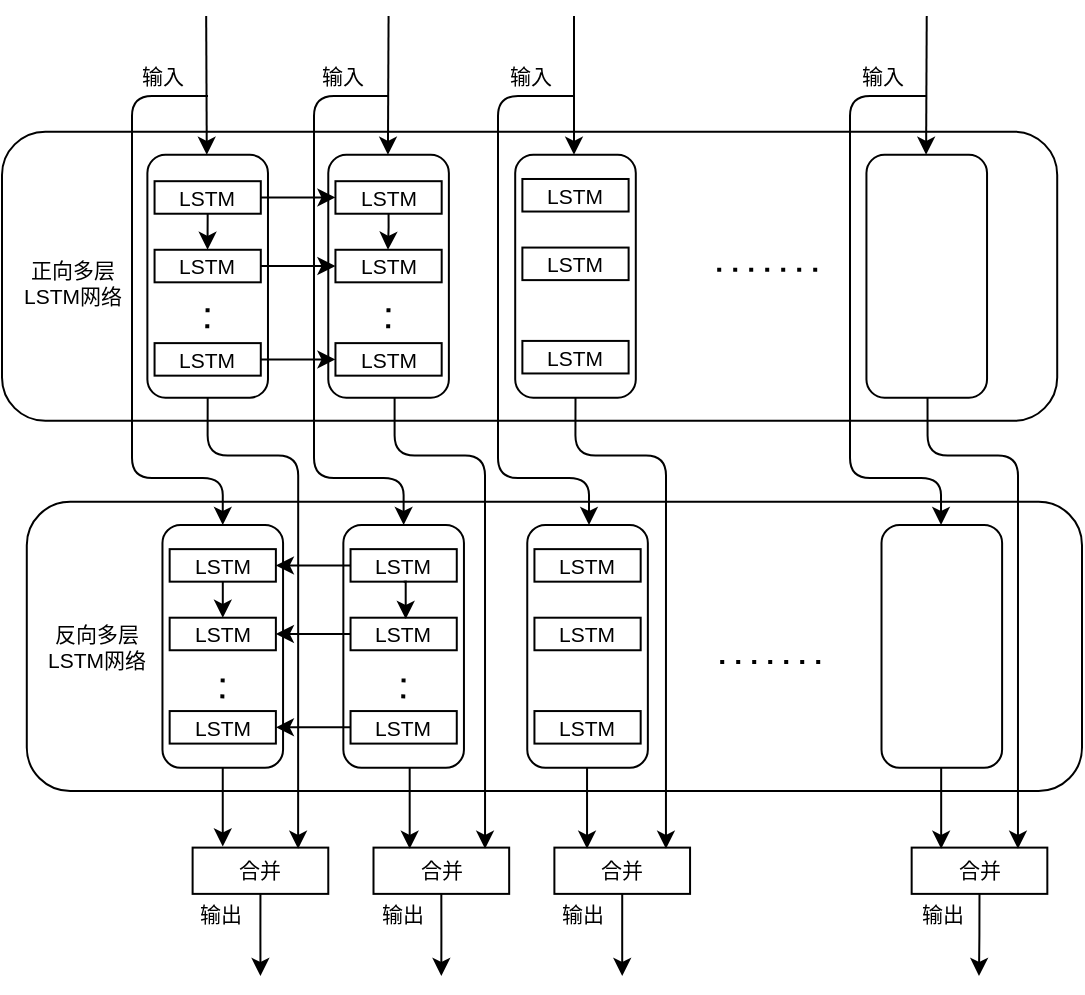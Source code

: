 <mxfile version="14.4.4" type="github">
  <diagram id="JIANmT2nnOIBF4YDTT5s" name="第 1 页">
    <mxGraphModel dx="677" dy="382" grid="1" gridSize="10" guides="1" tooltips="1" connect="1" arrows="1" fold="1" page="1" pageScale="1" pageWidth="827" pageHeight="1169" math="0" shadow="0">
      <root>
        <mxCell id="0" />
        <mxCell id="1" parent="0" />
        <mxCell id="ffXGzlUsW7iirdP9C00W-28" value="" style="rounded=1;whiteSpace=wrap;html=1;fillColor=none;container=0;fontSize=10.5;" vertex="1" parent="1">
          <mxGeometry x="120" y="387.828" width="527.607" height="144.578" as="geometry" />
        </mxCell>
        <mxCell id="ffXGzlUsW7iirdP9C00W-2" value="" style="rounded=1;whiteSpace=wrap;html=1;container=0;fontSize=10.5;" vertex="1" parent="1">
          <mxGeometry x="192.691" y="399.398" width="60.298" height="121.446" as="geometry" />
        </mxCell>
        <mxCell id="ffXGzlUsW7iirdP9C00W-5" value="" style="endArrow=none;dashed=1;html=1;dashPattern=1 3;strokeWidth=2;fontSize=10.5;" edge="1" parent="1">
          <mxGeometry x="132.393" y="330" width="44.262" height="40.678" as="geometry">
            <mxPoint x="222.622" y="486.145" as="sourcePoint" />
            <mxPoint x="222.84" y="474.578" as="targetPoint" />
          </mxGeometry>
        </mxCell>
        <mxCell id="ffXGzlUsW7iirdP9C00W-7" value="" style="rounded=1;whiteSpace=wrap;html=1;container=0;fontSize=10.5;" vertex="1" parent="1">
          <mxGeometry x="283.138" y="399.398" width="60.298" height="121.446" as="geometry" />
        </mxCell>
        <mxCell id="ffXGzlUsW7iirdP9C00W-12" value="" style="endArrow=none;dashed=1;html=1;dashPattern=1 3;strokeWidth=2;fontSize=10.5;" edge="1" parent="1">
          <mxGeometry x="132.393" y="330" width="44.262" height="40.678" as="geometry">
            <mxPoint x="313.069" y="486.145" as="sourcePoint" />
            <mxPoint x="313.287" y="474.578" as="targetPoint" />
          </mxGeometry>
        </mxCell>
        <mxCell id="ffXGzlUsW7iirdP9C00W-22" value="" style="rounded=1;whiteSpace=wrap;html=1;container=0;fontSize=10.5;" vertex="1" parent="1">
          <mxGeometry x="376.6" y="399.398" width="60.298" height="121.446" as="geometry" />
        </mxCell>
        <mxCell id="ffXGzlUsW7iirdP9C00W-23" value="" style="rounded=1;whiteSpace=wrap;html=1;container=0;fontSize=10.5;" vertex="1" parent="1">
          <mxGeometry x="552.218" y="399.398" width="60.298" height="121.446" as="geometry" />
        </mxCell>
        <mxCell id="ffXGzlUsW7iirdP9C00W-24" value="" style="endArrow=classic;html=1;entryX=0.5;entryY=0;entryDx=0;entryDy=0;edgeStyle=orthogonalEdgeStyle;fontSize=10.5;" edge="1" parent="1" target="ffXGzlUsW7iirdP9C00W-30">
          <mxGeometry x="132.393" y="330" width="44.262" height="40.678" as="geometry">
            <mxPoint x="223" y="370" as="sourcePoint" />
            <mxPoint x="479.106" y="457.229" as="targetPoint" />
            <Array as="points">
              <mxPoint x="223" y="370" />
              <mxPoint x="185" y="370" />
              <mxPoint x="185" y="561" />
              <mxPoint x="230" y="561" />
            </Array>
          </mxGeometry>
        </mxCell>
        <mxCell id="ffXGzlUsW7iirdP9C00W-25" value="" style="endArrow=classic;html=1;entryX=0.5;entryY=0;entryDx=0;entryDy=0;fontSize=10.5;" edge="1" parent="1">
          <mxGeometry x="132.393" y="330" width="44.262" height="40.678" as="geometry">
            <mxPoint x="313.287" y="330" as="sourcePoint" />
            <mxPoint x="312.971" y="399.398" as="targetPoint" />
          </mxGeometry>
        </mxCell>
        <mxCell id="ffXGzlUsW7iirdP9C00W-26" value="" style="endArrow=classic;html=1;entryX=0.5;entryY=0;entryDx=0;entryDy=0;fontSize=10.5;" edge="1" parent="1">
          <mxGeometry x="132.393" y="330" width="44.262" height="40.678" as="geometry">
            <mxPoint x="405.995" y="330" as="sourcePoint" />
            <mxPoint x="405.995" y="399.398" as="targetPoint" />
          </mxGeometry>
        </mxCell>
        <mxCell id="ffXGzlUsW7iirdP9C00W-27" value="" style="endArrow=classic;html=1;entryX=0.5;entryY=0;entryDx=0;entryDy=0;fontSize=10.5;" edge="1" parent="1">
          <mxGeometry x="132.393" y="330" width="44.262" height="40.678" as="geometry">
            <mxPoint x="582.366" y="330" as="sourcePoint" />
            <mxPoint x="582.05" y="399.398" as="targetPoint" />
          </mxGeometry>
        </mxCell>
        <mxCell id="ffXGzlUsW7iirdP9C00W-29" value="" style="rounded=1;whiteSpace=wrap;html=1;fillColor=none;container=0;fontSize=10.5;" vertex="1" parent="1">
          <mxGeometry x="132.393" y="572.892" width="527.607" height="144.578" as="geometry" />
        </mxCell>
        <mxCell id="ffXGzlUsW7iirdP9C00W-30" value="" style="rounded=1;whiteSpace=wrap;html=1;container=0;fontSize=10.5;" vertex="1" parent="1">
          <mxGeometry x="200.229" y="584.458" width="60.298" height="121.446" as="geometry" />
        </mxCell>
        <mxCell id="ffXGzlUsW7iirdP9C00W-31" value="" style="edgeStyle=orthogonalEdgeStyle;rounded=0;orthogonalLoop=1;jettySize=auto;html=1;fontSize=10.5;entryX=0.5;entryY=0;entryDx=0;entryDy=0;" edge="1" parent="1" source="ffXGzlUsW7iirdP9C00W-111" target="ffXGzlUsW7iirdP9C00W-110">
          <mxGeometry x="136.103" y="330.13" as="geometry">
            <mxPoint x="229.195" y="614.869" as="sourcePoint" />
            <mxPoint x="229.195" y="630.853" as="targetPoint" />
            <Array as="points">
              <mxPoint x="230" y="631" />
            </Array>
          </mxGeometry>
        </mxCell>
        <mxCell id="ffXGzlUsW7iirdP9C00W-35" value="" style="endArrow=none;dashed=1;html=1;dashPattern=1 3;strokeWidth=2;fontSize=10.5;" edge="1" parent="1">
          <mxGeometry x="132.393" y="330" width="44.262" height="40.678" as="geometry">
            <mxPoint x="230.159" y="671.205" as="sourcePoint" />
            <mxPoint x="230.378" y="659.639" as="targetPoint" />
          </mxGeometry>
        </mxCell>
        <mxCell id="ffXGzlUsW7iirdP9C00W-36" value="" style="rounded=1;whiteSpace=wrap;html=1;container=0;fontSize=10.5;" vertex="1" parent="1">
          <mxGeometry x="290.675" y="584.458" width="60.298" height="121.446" as="geometry" />
        </mxCell>
        <mxCell id="ffXGzlUsW7iirdP9C00W-41" value="" style="endArrow=none;dashed=1;html=1;dashPattern=1 3;strokeWidth=2;fontSize=10.5;" edge="1" parent="1">
          <mxGeometry x="132.393" y="330" width="44.262" height="40.678" as="geometry">
            <mxPoint x="320.606" y="671.205" as="sourcePoint" />
            <mxPoint x="320.824" y="659.639" as="targetPoint" />
          </mxGeometry>
        </mxCell>
        <mxCell id="ffXGzlUsW7iirdP9C00W-45" value="" style="rounded=1;whiteSpace=wrap;html=1;container=0;fontSize=10.5;" vertex="1" parent="1">
          <mxGeometry x="382.63" y="584.458" width="60.298" height="121.446" as="geometry" />
        </mxCell>
        <mxCell id="ffXGzlUsW7iirdP9C00W-46" value="" style="rounded=1;whiteSpace=wrap;html=1;container=0;fontSize=10.5;" vertex="1" parent="1">
          <mxGeometry x="559.755" y="584.458" width="60.298" height="121.446" as="geometry" />
        </mxCell>
        <mxCell id="ffXGzlUsW7iirdP9C00W-54" value="" style="endArrow=classic;html=1;entryX=0.5;entryY=0;entryDx=0;entryDy=0;fontSize=10.5;" edge="1" parent="1">
          <mxGeometry x="132.393" y="330" width="44.262" height="40.678" as="geometry">
            <mxPoint x="222.087" y="330" as="sourcePoint" />
            <mxPoint x="222.396" y="399.398" as="targetPoint" />
          </mxGeometry>
        </mxCell>
        <mxCell id="ffXGzlUsW7iirdP9C00W-55" value="" style="endArrow=classic;html=1;exitX=0.5;exitY=1;exitDx=0;exitDy=0;fontSize=10.5;" edge="1" parent="1" source="ffXGzlUsW7iirdP9C00W-30">
          <mxGeometry x="132.393" y="330" width="44.262" height="40.678" as="geometry">
            <mxPoint x="531.867" y="642.289" as="sourcePoint" />
            <mxPoint x="230.378" y="745.229" as="targetPoint" />
          </mxGeometry>
        </mxCell>
        <mxCell id="ffXGzlUsW7iirdP9C00W-57" value="" style="endArrow=classic;html=1;exitX=0.5;exitY=1;exitDx=0;exitDy=0;edgeStyle=orthogonalEdgeStyle;fontSize=10.5;" edge="1" parent="1" source="ffXGzlUsW7iirdP9C00W-2">
          <mxGeometry x="132.393" y="330" width="44.262" height="40.678" as="geometry">
            <mxPoint x="531.867" y="642.289" as="sourcePoint" />
            <mxPoint x="268.064" y="746.386" as="targetPoint" />
            <Array as="points">
              <mxPoint x="222.84" y="549.759" />
              <mxPoint x="268.064" y="549.759" />
            </Array>
          </mxGeometry>
        </mxCell>
        <mxCell id="ffXGzlUsW7iirdP9C00W-78" style="edgeStyle=orthogonalEdgeStyle;rounded=0;orthogonalLoop=1;jettySize=auto;html=1;exitX=0.5;exitY=1;exitDx=0;exitDy=0;fontSize=10.5;" edge="1" parent="1" source="ffXGzlUsW7iirdP9C00W-58">
          <mxGeometry x="132.393" y="330" as="geometry">
            <mxPoint x="249.221" y="810" as="targetPoint" />
          </mxGeometry>
        </mxCell>
        <mxCell id="ffXGzlUsW7iirdP9C00W-58" value="合并" style="rounded=0;whiteSpace=wrap;html=1;fillColor=none;container=0;fontSize=10.5;" vertex="1" parent="1">
          <mxGeometry x="215.303" y="745.807" width="67.835" height="23.133" as="geometry" />
        </mxCell>
        <mxCell id="ffXGzlUsW7iirdP9C00W-59" value="" style="endArrow=classic;html=1;entryX=0.5;entryY=0;entryDx=0;entryDy=0;edgeStyle=orthogonalEdgeStyle;fontSize=10.5;" edge="1" parent="1">
          <mxGeometry x="132.393" y="330" width="44.262" height="40.678" as="geometry">
            <mxPoint x="313" y="370" as="sourcePoint" />
            <mxPoint x="320.824" y="584.458" as="targetPoint" />
            <Array as="points">
              <mxPoint x="313" y="370" />
              <mxPoint x="276" y="370" />
              <mxPoint x="276" y="561" />
              <mxPoint x="321" y="561" />
            </Array>
          </mxGeometry>
        </mxCell>
        <mxCell id="ffXGzlUsW7iirdP9C00W-62" value="" style="endArrow=classic;html=1;entryX=0.25;entryY=0;entryDx=0;entryDy=0;fontSize=10.5;" edge="1" parent="1">
          <mxGeometry x="132.393" y="330" width="44.262" height="40.678" as="geometry">
            <mxPoint x="323.839" y="705.904" as="sourcePoint" />
            <mxPoint x="323.839" y="746.386" as="targetPoint" />
          </mxGeometry>
        </mxCell>
        <mxCell id="ffXGzlUsW7iirdP9C00W-63" value="" style="endArrow=classic;html=1;exitX=0.5;exitY=1;exitDx=0;exitDy=0;edgeStyle=orthogonalEdgeStyle;fontSize=10.5;" edge="1" parent="1">
          <mxGeometry x="132.393" y="330" width="44.262" height="40.678" as="geometry">
            <mxPoint x="316.302" y="520.843" as="sourcePoint" />
            <mxPoint x="361.525" y="746.386" as="targetPoint" />
            <Array as="points">
              <mxPoint x="316.302" y="549.759" />
              <mxPoint x="361.525" y="549.759" />
            </Array>
          </mxGeometry>
        </mxCell>
        <mxCell id="ffXGzlUsW7iirdP9C00W-79" style="edgeStyle=orthogonalEdgeStyle;rounded=0;orthogonalLoop=1;jettySize=auto;html=1;exitX=0.5;exitY=1;exitDx=0;exitDy=0;fontSize=10.5;" edge="1" parent="1" source="ffXGzlUsW7iirdP9C00W-64">
          <mxGeometry x="132.393" y="330" as="geometry">
            <mxPoint x="339.667" y="810" as="targetPoint" />
          </mxGeometry>
        </mxCell>
        <mxCell id="ffXGzlUsW7iirdP9C00W-64" value="合并" style="rounded=0;whiteSpace=wrap;html=1;fillColor=none;container=0;fontSize=10.5;" vertex="1" parent="1">
          <mxGeometry x="305.75" y="745.807" width="67.835" height="23.133" as="geometry" />
        </mxCell>
        <mxCell id="ffXGzlUsW7iirdP9C00W-65" value="" style="endArrow=classic;html=1;entryX=0.5;entryY=0;entryDx=0;entryDy=0;edgeStyle=orthogonalEdgeStyle;fontSize=10.5;" edge="1" parent="1">
          <mxGeometry x="132.393" y="330" width="44.262" height="40.678" as="geometry">
            <mxPoint x="406" y="370" as="sourcePoint" />
            <mxPoint x="413.51" y="584.458" as="targetPoint" />
            <Array as="points">
              <mxPoint x="406" y="370" />
              <mxPoint x="368" y="370" />
              <mxPoint x="368" y="561" />
              <mxPoint x="414" y="561" />
            </Array>
          </mxGeometry>
        </mxCell>
        <mxCell id="ffXGzlUsW7iirdP9C00W-67" value="" style="endArrow=classic;html=1;exitX=0.5;exitY=1;exitDx=0;exitDy=0;edgeStyle=orthogonalEdgeStyle;fontSize=10.5;" edge="1" parent="1">
          <mxGeometry x="132.393" y="330" width="44.262" height="40.678" as="geometry">
            <mxPoint x="406.749" y="520.843" as="sourcePoint" />
            <mxPoint x="451.972" y="746.386" as="targetPoint" />
            <Array as="points">
              <mxPoint x="406.749" y="549.759" />
              <mxPoint x="451.972" y="549.759" />
            </Array>
          </mxGeometry>
        </mxCell>
        <mxCell id="ffXGzlUsW7iirdP9C00W-68" value="" style="endArrow=classic;html=1;entryX=0.25;entryY=0;entryDx=0;entryDy=0;fontSize=10.5;" edge="1" parent="1">
          <mxGeometry x="132.393" y="330" width="44.262" height="40.678" as="geometry">
            <mxPoint x="412.522" y="705.904" as="sourcePoint" />
            <mxPoint x="412.522" y="746.386" as="targetPoint" />
          </mxGeometry>
        </mxCell>
        <mxCell id="ffXGzlUsW7iirdP9C00W-80" style="edgeStyle=orthogonalEdgeStyle;rounded=0;orthogonalLoop=1;jettySize=auto;html=1;exitX=0.5;exitY=1;exitDx=0;exitDy=0;fontSize=10.5;" edge="1" parent="1" source="ffXGzlUsW7iirdP9C00W-69">
          <mxGeometry x="132.393" y="330" as="geometry">
            <mxPoint x="430.114" y="810" as="targetPoint" />
          </mxGeometry>
        </mxCell>
        <mxCell id="ffXGzlUsW7iirdP9C00W-69" value="合并" style="rounded=0;whiteSpace=wrap;html=1;fillColor=none;container=0;fontSize=10.5;" vertex="1" parent="1">
          <mxGeometry x="396.197" y="745.807" width="67.835" height="23.133" as="geometry" />
        </mxCell>
        <mxCell id="ffXGzlUsW7iirdP9C00W-70" value="" style="endArrow=classic;html=1;entryX=0.5;entryY=0;entryDx=0;entryDy=0;edgeStyle=orthogonalEdgeStyle;fontSize=10.5;" edge="1" parent="1">
          <mxGeometry x="132.393" y="330" width="44.262" height="40.678" as="geometry">
            <mxPoint x="582" y="370" as="sourcePoint" />
            <mxPoint x="589.519" y="584.458" as="targetPoint" />
            <Array as="points">
              <mxPoint x="582" y="370" />
              <mxPoint x="544" y="370" />
              <mxPoint x="544" y="561" />
              <mxPoint x="590" y="561" />
            </Array>
          </mxGeometry>
        </mxCell>
        <mxCell id="ffXGzlUsW7iirdP9C00W-71" value="" style="endArrow=classic;html=1;exitX=0.5;exitY=1;exitDx=0;exitDy=0;edgeStyle=orthogonalEdgeStyle;fontSize=10.5;" edge="1" parent="1">
          <mxGeometry x="132.393" y="330" width="44.262" height="40.678" as="geometry">
            <mxPoint x="582.758" y="520.843" as="sourcePoint" />
            <mxPoint x="627.982" y="746.386" as="targetPoint" />
            <Array as="points">
              <mxPoint x="582.758" y="549.759" />
              <mxPoint x="627.982" y="549.759" />
            </Array>
          </mxGeometry>
        </mxCell>
        <mxCell id="ffXGzlUsW7iirdP9C00W-72" value="" style="endArrow=classic;html=1;entryX=0.25;entryY=0;entryDx=0;entryDy=0;fontSize=10.5;" edge="1" parent="1">
          <mxGeometry x="132.393" y="330" width="44.262" height="40.678" as="geometry">
            <mxPoint x="589.587" y="705.904" as="sourcePoint" />
            <mxPoint x="589.587" y="746.386" as="targetPoint" />
          </mxGeometry>
        </mxCell>
        <mxCell id="ffXGzlUsW7iirdP9C00W-81" style="edgeStyle=orthogonalEdgeStyle;rounded=0;orthogonalLoop=1;jettySize=auto;html=1;exitX=0.5;exitY=1;exitDx=0;exitDy=0;fontSize=10.5;" edge="1" parent="1" source="ffXGzlUsW7iirdP9C00W-73">
          <mxGeometry x="132.393" y="330" as="geometry">
            <mxPoint x="608.496" y="810" as="targetPoint" />
          </mxGeometry>
        </mxCell>
        <mxCell id="ffXGzlUsW7iirdP9C00W-73" value="合并" style="rounded=0;whiteSpace=wrap;html=1;fillColor=none;container=0;fontSize=10.5;" vertex="1" parent="1">
          <mxGeometry x="574.829" y="745.807" width="67.835" height="23.133" as="geometry" />
        </mxCell>
        <mxCell id="ffXGzlUsW7iirdP9C00W-83" value="" style="endArrow=none;dashed=1;html=1;dashPattern=1 3;strokeWidth=2;fontSize=10.5;" edge="1" parent="1">
          <mxGeometry x="132.393" y="330" width="44.262" height="40.678" as="geometry">
            <mxPoint x="479.106" y="653.028" as="sourcePoint" />
            <mxPoint x="531.867" y="653.028" as="targetPoint" />
          </mxGeometry>
        </mxCell>
        <mxCell id="ffXGzlUsW7iirdP9C00W-84" value="" style="endArrow=none;dashed=1;html=1;dashPattern=1 3;strokeWidth=2;fontSize=10.5;" edge="1" parent="1">
          <mxGeometry x="132.393" y="330" width="44.262" height="40.678" as="geometry">
            <mxPoint x="477.599" y="456.818" as="sourcePoint" />
            <mxPoint x="530.36" y="456.818" as="targetPoint" />
          </mxGeometry>
        </mxCell>
        <mxCell id="ffXGzlUsW7iirdP9C00W-85" value="正向多层&lt;br style=&quot;font-size: 10.5px;&quot;&gt;LSTM网络" style="text;html=1;align=center;verticalAlign=middle;resizable=0;points=[];autosize=1;container=0;fontSize=10.5;" vertex="1" parent="1">
          <mxGeometry x="120" y="447.92" width="70" height="30" as="geometry" />
        </mxCell>
        <mxCell id="ffXGzlUsW7iirdP9C00W-86" value="反向多层&lt;br style=&quot;font-size: 10.5px;&quot;&gt;LSTM网络" style="text;html=1;align=center;verticalAlign=middle;resizable=0;points=[];autosize=1;container=0;fontSize=10.5;" vertex="1" parent="1">
          <mxGeometry x="132.391" y="630.183" width="70" height="30" as="geometry" />
        </mxCell>
        <mxCell id="ffXGzlUsW7iirdP9C00W-91" value="输入" style="text;html=1;align=center;verticalAlign=middle;resizable=0;points=[];autosize=1;container=0;fontSize=10.5;" vertex="1" parent="1">
          <mxGeometry x="179.821" y="349.999" width="40" height="20" as="geometry" />
        </mxCell>
        <mxCell id="ffXGzlUsW7iirdP9C00W-93" value="输入" style="text;html=1;align=center;verticalAlign=middle;resizable=0;points=[];autosize=1;container=0;fontSize=10.5;" vertex="1" parent="1">
          <mxGeometry x="270.268" y="349.999" width="40" height="20" as="geometry" />
        </mxCell>
        <mxCell id="ffXGzlUsW7iirdP9C00W-94" value="输入" style="text;html=1;align=center;verticalAlign=middle;resizable=0;points=[];autosize=1;container=0;fontSize=10.5;" vertex="1" parent="1">
          <mxGeometry x="363.8" y="349.999" width="40" height="20" as="geometry" />
        </mxCell>
        <mxCell id="ffXGzlUsW7iirdP9C00W-95" value="输入" style="text;html=1;align=center;verticalAlign=middle;resizable=0;points=[];autosize=1;container=0;fontSize=10.5;" vertex="1" parent="1">
          <mxGeometry x="539.998" y="349.999" width="40" height="20" as="geometry" />
        </mxCell>
        <mxCell id="ffXGzlUsW7iirdP9C00W-96" value="输出" style="text;html=1;align=center;verticalAlign=middle;resizable=0;points=[];autosize=1;container=0;fontSize=10.5;" vertex="1" parent="1">
          <mxGeometry x="209.395" y="768.944" width="40" height="20" as="geometry" />
        </mxCell>
        <mxCell id="ffXGzlUsW7iirdP9C00W-97" value="输出" style="text;html=1;align=center;verticalAlign=middle;resizable=0;points=[];autosize=1;container=0;fontSize=10.5;" vertex="1" parent="1">
          <mxGeometry x="299.842" y="768.944" width="40" height="20" as="geometry" />
        </mxCell>
        <mxCell id="ffXGzlUsW7iirdP9C00W-98" value="输出" style="text;html=1;align=center;verticalAlign=middle;resizable=0;points=[];autosize=1;container=0;fontSize=10.5;" vertex="1" parent="1">
          <mxGeometry x="389.775" y="769.004" width="40" height="20" as="geometry" />
        </mxCell>
        <mxCell id="ffXGzlUsW7iirdP9C00W-99" value="输出" style="text;html=1;align=center;verticalAlign=middle;resizable=0;points=[];autosize=1;container=0;fontSize=10.5;" vertex="1" parent="1">
          <mxGeometry x="569.904" y="769.004" width="40" height="20" as="geometry" />
        </mxCell>
        <mxCell id="ffXGzlUsW7iirdP9C00W-101" value="LSTM" style="rounded=0;whiteSpace=wrap;html=1;fillColor=none;container=0;fontSize=10.5;" vertex="1" parent="1">
          <mxGeometry x="196.282" y="412.593" width="53.115" height="16.271" as="geometry" />
        </mxCell>
        <mxCell id="ffXGzlUsW7iirdP9C00W-102" value="LSTM" style="rounded=0;whiteSpace=wrap;html=1;fillColor=none;container=0;fontSize=10.5;" vertex="1" parent="1">
          <mxGeometry x="196.282" y="493.558" width="53.115" height="16.271" as="geometry" />
        </mxCell>
        <mxCell id="ffXGzlUsW7iirdP9C00W-103" value="LSTM" style="rounded=0;whiteSpace=wrap;html=1;fillColor=none;container=0;fontSize=10.5;" vertex="1" parent="1">
          <mxGeometry x="196.282" y="446.884" width="53.115" height="16.271" as="geometry" />
        </mxCell>
        <mxCell id="ffXGzlUsW7iirdP9C00W-105" style="edgeStyle=orthogonalEdgeStyle;rounded=0;orthogonalLoop=1;jettySize=auto;html=1;exitX=0.5;exitY=1;exitDx=0;exitDy=0;fontSize=10.5;" edge="1" parent="1" source="ffXGzlUsW7iirdP9C00W-101" target="ffXGzlUsW7iirdP9C00W-103">
          <mxGeometry x="132.393" y="330" as="geometry">
            <Array as="points">
              <mxPoint x="223" y="438" />
              <mxPoint x="223" y="438" />
            </Array>
          </mxGeometry>
        </mxCell>
        <mxCell id="ffXGzlUsW7iirdP9C00W-107" value="LSTM" style="rounded=0;whiteSpace=wrap;html=1;fillColor=none;container=0;fontSize=10.5;" vertex="1" parent="1">
          <mxGeometry x="286.727" y="446.884" width="53.115" height="16.271" as="geometry" />
        </mxCell>
        <mxCell id="ffXGzlUsW7iirdP9C00W-14" value="" style="edgeStyle=orthogonalEdgeStyle;rounded=0;orthogonalLoop=1;jettySize=auto;html=1;exitX=1;exitY=0.5;exitDx=0;exitDy=0;entryX=0;entryY=0.5;entryDx=0;entryDy=0;fontSize=10.5;" edge="1" parent="1" source="ffXGzlUsW7iirdP9C00W-103" target="ffXGzlUsW7iirdP9C00W-107">
          <mxGeometry x="132.393" y="330" as="geometry">
            <mxPoint x="228.129" y="455.02" as="sourcePoint" />
            <mxPoint x="298.213" y="455.02" as="targetPoint" />
          </mxGeometry>
        </mxCell>
        <mxCell id="ffXGzlUsW7iirdP9C00W-108" value="LSTM" style="rounded=0;whiteSpace=wrap;html=1;fillColor=none;container=0;fontSize=10.5;" vertex="1" parent="1">
          <mxGeometry x="286.727" y="412.593" width="53.115" height="16.271" as="geometry" />
        </mxCell>
        <mxCell id="ffXGzlUsW7iirdP9C00W-13" value="" style="edgeStyle=orthogonalEdgeStyle;rounded=0;orthogonalLoop=1;jettySize=auto;html=1;exitX=1;exitY=0.5;exitDx=0;exitDy=0;entryX=0;entryY=0.5;entryDx=0;entryDy=0;fontSize=10.5;" edge="1" parent="1" source="ffXGzlUsW7iirdP9C00W-101" target="ffXGzlUsW7iirdP9C00W-108">
          <mxGeometry x="132.393" y="330" as="geometry">
            <mxPoint x="228.129" y="420.321" as="sourcePoint" />
            <mxPoint x="298.213" y="420.305" as="targetPoint" />
          </mxGeometry>
        </mxCell>
        <mxCell id="ffXGzlUsW7iirdP9C00W-8" value="" style="edgeStyle=orthogonalEdgeStyle;rounded=0;orthogonalLoop=1;jettySize=auto;html=1;entryX=0.5;entryY=0;entryDx=0;entryDy=0;exitX=0.5;exitY=1;exitDx=0;exitDy=0;fontSize=10.5;" edge="1" parent="1" source="ffXGzlUsW7iirdP9C00W-108" target="ffXGzlUsW7iirdP9C00W-107">
          <mxGeometry x="132.393" y="330" as="geometry">
            <mxPoint x="308.394" y="429.678" as="sourcePoint" />
            <mxPoint x="308.394" y="445.663" as="targetPoint" />
            <Array as="points">
              <mxPoint x="312.984" y="435.763" />
              <mxPoint x="312.984" y="435.763" />
              <mxPoint x="312.984" y="447.153" />
            </Array>
          </mxGeometry>
        </mxCell>
        <mxCell id="ffXGzlUsW7iirdP9C00W-109" value="LSTM" style="rounded=0;whiteSpace=wrap;html=1;fillColor=none;container=0;fontSize=10.5;" vertex="1" parent="1">
          <mxGeometry x="286.727" y="493.558" width="53.115" height="16.271" as="geometry" />
        </mxCell>
        <mxCell id="ffXGzlUsW7iirdP9C00W-15" value="" style="edgeStyle=orthogonalEdgeStyle;rounded=0;orthogonalLoop=1;jettySize=auto;html=1;exitX=1;exitY=0.5;exitDx=0;exitDy=0;entryX=0;entryY=0.5;entryDx=0;entryDy=0;fontSize=10.5;" edge="1" parent="1" source="ffXGzlUsW7iirdP9C00W-102" target="ffXGzlUsW7iirdP9C00W-109">
          <mxGeometry x="132.393" y="330" as="geometry">
            <mxPoint x="228.129" y="501.285" as="sourcePoint" />
            <mxPoint x="298.213" y="501.274" as="targetPoint" />
          </mxGeometry>
        </mxCell>
        <mxCell id="ffXGzlUsW7iirdP9C00W-110" value="LSTM" style="rounded=0;whiteSpace=wrap;html=1;fillColor=none;container=0;fontSize=10.5;" vertex="1" parent="1">
          <mxGeometry x="203.824" y="630.854" width="53.115" height="16.271" as="geometry" />
        </mxCell>
        <mxCell id="ffXGzlUsW7iirdP9C00W-111" value="LSTM" style="rounded=0;whiteSpace=wrap;html=1;fillColor=none;container=0;fontSize=10.5;" vertex="1" parent="1">
          <mxGeometry x="203.824" y="596.563" width="53.115" height="16.271" as="geometry" />
        </mxCell>
        <mxCell id="ffXGzlUsW7iirdP9C00W-112" value="LSTM" style="rounded=0;whiteSpace=wrap;html=1;fillColor=none;container=0;fontSize=10.5;" vertex="1" parent="1">
          <mxGeometry x="203.824" y="677.528" width="53.115" height="16.271" as="geometry" />
        </mxCell>
        <mxCell id="ffXGzlUsW7iirdP9C00W-113" value="LSTM" style="rounded=0;whiteSpace=wrap;html=1;fillColor=none;container=0;fontSize=10.5;" vertex="1" parent="1">
          <mxGeometry x="294.27" y="630.854" width="53.115" height="16.271" as="geometry" />
        </mxCell>
        <mxCell id="ffXGzlUsW7iirdP9C00W-75" value="" style="edgeStyle=orthogonalEdgeStyle;rounded=0;orthogonalLoop=1;jettySize=auto;html=1;entryX=1;entryY=0.5;entryDx=0;entryDy=0;exitX=0;exitY=0.5;exitDx=0;exitDy=0;fontSize=10.5;" edge="1" parent="1" source="ffXGzlUsW7iirdP9C00W-113" target="ffXGzlUsW7iirdP9C00W-110">
          <mxGeometry x="132.393" y="330" as="geometry">
            <mxPoint x="305.75" y="642.289" as="sourcePoint" />
            <mxPoint x="245.452" y="642.289" as="targetPoint" />
          </mxGeometry>
        </mxCell>
        <mxCell id="ffXGzlUsW7iirdP9C00W-114" value="LSTM" style="rounded=0;whiteSpace=wrap;html=1;fillColor=none;container=0;fontSize=10.5;" vertex="1" parent="1">
          <mxGeometry x="294.27" y="596.563" width="53.115" height="16.271" as="geometry" />
        </mxCell>
        <mxCell id="ffXGzlUsW7iirdP9C00W-76" value="" style="edgeStyle=orthogonalEdgeStyle;rounded=0;orthogonalLoop=1;jettySize=auto;html=1;exitX=0;exitY=0.5;exitDx=0;exitDy=0;entryX=1;entryY=0.5;entryDx=0;entryDy=0;fontSize=10.5;" edge="1" parent="1" source="ffXGzlUsW7iirdP9C00W-114" target="ffXGzlUsW7iirdP9C00W-111">
          <mxGeometry x="132.393" y="330" as="geometry">
            <mxPoint x="305.75" y="605.381" as="sourcePoint" />
            <mxPoint x="235.667" y="605.381" as="targetPoint" />
          </mxGeometry>
        </mxCell>
        <mxCell id="ffXGzlUsW7iirdP9C00W-37" value="" style="edgeStyle=orthogonalEdgeStyle;rounded=0;orthogonalLoop=1;jettySize=auto;html=1;exitX=0.5;exitY=1;exitDx=0;exitDy=0;entryX=0.522;entryY=0.037;entryDx=0;entryDy=0;entryPerimeter=0;fontSize=10.5;" edge="1" parent="1" source="ffXGzlUsW7iirdP9C00W-114" target="ffXGzlUsW7iirdP9C00W-113">
          <mxGeometry x="132.393" y="330" as="geometry">
            <mxPoint x="315.932" y="614.739" as="sourcePoint" />
            <mxPoint x="315.932" y="630.723" as="targetPoint" />
            <Array as="points">
              <mxPoint x="321.836" y="613.119" />
              <mxPoint x="321.836" y="631.017" />
            </Array>
          </mxGeometry>
        </mxCell>
        <mxCell id="ffXGzlUsW7iirdP9C00W-115" value="LSTM" style="rounded=0;whiteSpace=wrap;html=1;fillColor=none;container=0;fontSize=10.5;" vertex="1" parent="1">
          <mxGeometry x="294.27" y="677.528" width="53.115" height="16.271" as="geometry" />
        </mxCell>
        <mxCell id="ffXGzlUsW7iirdP9C00W-44" value="" style="edgeStyle=orthogonalEdgeStyle;rounded=0;orthogonalLoop=1;jettySize=auto;html=1;exitX=0;exitY=0.5;exitDx=0;exitDy=0;entryX=1;entryY=0.5;entryDx=0;entryDy=0;fontSize=10.5;" edge="1" parent="1" source="ffXGzlUsW7iirdP9C00W-115" target="ffXGzlUsW7iirdP9C00W-112">
          <mxGeometry x="132.393" y="330" as="geometry">
            <mxPoint x="305.75" y="686.345" as="sourcePoint" />
            <mxPoint x="235.667" y="686.345" as="targetPoint" />
          </mxGeometry>
        </mxCell>
        <mxCell id="ffXGzlUsW7iirdP9C00W-116" value="LSTM" style="rounded=0;whiteSpace=wrap;html=1;fillColor=none;container=0;fontSize=10.5;" vertex="1" parent="1">
          <mxGeometry x="380.191" y="445.786" width="53.115" height="16.271" as="geometry" />
        </mxCell>
        <mxCell id="ffXGzlUsW7iirdP9C00W-117" value="LSTM" style="rounded=0;whiteSpace=wrap;html=1;fillColor=none;container=0;fontSize=10.5;" vertex="1" parent="1">
          <mxGeometry x="380.191" y="411.494" width="53.115" height="16.271" as="geometry" />
        </mxCell>
        <mxCell id="ffXGzlUsW7iirdP9C00W-118" value="LSTM" style="rounded=0;whiteSpace=wrap;html=1;fillColor=none;container=0;fontSize=10.5;" vertex="1" parent="1">
          <mxGeometry x="380.191" y="492.46" width="53.115" height="16.271" as="geometry" />
        </mxCell>
        <mxCell id="ffXGzlUsW7iirdP9C00W-119" value="LSTM" style="rounded=0;whiteSpace=wrap;html=1;fillColor=none;container=0;fontSize=10.5;" vertex="1" parent="1">
          <mxGeometry x="386.22" y="630.854" width="53.115" height="16.271" as="geometry" />
        </mxCell>
        <mxCell id="ffXGzlUsW7iirdP9C00W-120" value="LSTM" style="rounded=0;whiteSpace=wrap;html=1;fillColor=none;container=0;fontSize=10.5;" vertex="1" parent="1">
          <mxGeometry x="386.22" y="596.563" width="53.115" height="16.271" as="geometry" />
        </mxCell>
        <mxCell id="ffXGzlUsW7iirdP9C00W-121" value="LSTM" style="rounded=0;whiteSpace=wrap;html=1;fillColor=none;container=0;fontSize=10.5;" vertex="1" parent="1">
          <mxGeometry x="386.22" y="677.528" width="53.115" height="16.271" as="geometry" />
        </mxCell>
      </root>
    </mxGraphModel>
  </diagram>
</mxfile>
